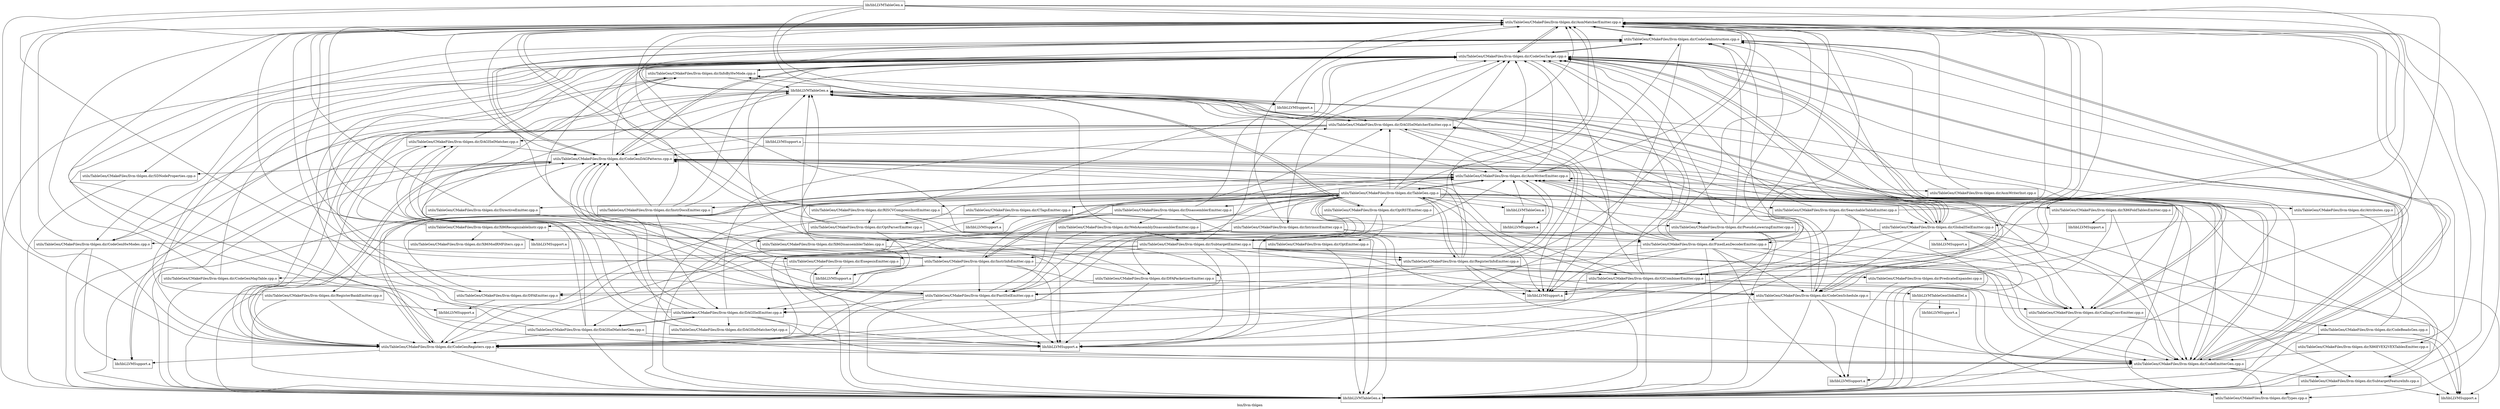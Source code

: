 digraph "bin/llvm-tblgen" {
	label="bin/llvm-tblgen";

	Node0x55b5b5b3a728 [shape=record,shape=record,label="{utils/TableGen/CMakeFiles/llvm-tblgen.dir/AsmMatcherEmitter.cpp.o}"];
	Node0x55b5b5b3a728 -> Node0x55b5b5b34678;
	Node0x55b5b5b3a728 -> Node0x55b5b5b384a0;
	Node0x55b5b5b3a728 -> Node0x55b5b5b3a860;
	Node0x55b5b5b3a728 -> Node0x55b5b5b393a8;
	Node0x55b5b5b3a728 -> Node0x55b5b5b37a10;
	Node0x55b5b5b3a728 -> Node0x55b5b5b37600;
	Node0x55b5b5b34678 [shape=record,shape=record,label="{utils/TableGen/CMakeFiles/llvm-tblgen.dir/CodeGenInstruction.cpp.o}"];
	Node0x55b5b5b34678 -> Node0x55b5b5b3a728;
	Node0x55b5b5b34678 -> Node0x55b5b5b36a38;
	Node0x55b5b5b34678 -> Node0x55b5b5b36488;
	Node0x55b5b5b34678 -> Node0x55b5b5b39820;
	Node0x55b5b5b34678 -> Node0x55b5b5b384a0;
	Node0x55b5b5b34678 -> Node0x55b5b5b35720;
	Node0x55b5b5b34678 -> Node0x55b5b5b37600;
	Node0x55b5b5b384a0 [shape=record,shape=record,label="{utils/TableGen/CMakeFiles/llvm-tblgen.dir/CodeGenTarget.cpp.o}"];
	Node0x55b5b5b384a0 -> Node0x55b5b5b3a728;
	Node0x55b5b5b384a0 -> Node0x55b5b5b34a20;
	Node0x55b5b5b384a0 -> Node0x55b5b5b36a38;
	Node0x55b5b5b384a0 -> Node0x55b5b5b36488;
	Node0x55b5b5b384a0 -> Node0x55b5b5b34950;
	Node0x55b5b5b384a0 -> Node0x55b5b5b34678;
	Node0x55b5b5b384a0 -> Node0x55b5b5b39820;
	Node0x55b5b5b384a0 -> Node0x55b5b5b39548;
	Node0x55b5b5b384a0 -> Node0x55b5b5b3a5f0;
	Node0x55b5b5b384a0 -> Node0x55b5b5b37668;
	Node0x55b5b5b384a0 -> Node0x55b5b5b37a10;
	Node0x55b5b5b384a0 -> Node0x55b5b5b37600;
	Node0x55b5b5b3a860 [shape=record,shape=record,label="{utils/TableGen/CMakeFiles/llvm-tblgen.dir/SubtargetFeatureInfo.cpp.o}"];
	Node0x55b5b5b3a860 -> Node0x55b5b5b397b8;
	Node0x55b5b5b3a860 -> Node0x55b5b5b393a8;
	Node0x55b5b5b3a860 -> Node0x55b5b5b342d0;
	Node0x55b5b5b3a860 -> Node0x55b5b5b37600;
	Node0x55b5b5b393a8 [shape=record,shape=record,label="{utils/TableGen/CMakeFiles/llvm-tblgen.dir/Types.cpp.o}"];
	Node0x55b5b5b37a10 [shape=record,shape=record,label="{lib/libLLVMSupport.a}"];
	Node0x55b5b5b37600 [shape=record,shape=record,label="{lib/libLLVMTableGen.a}"];
	Node0x55b5b5b397b8 [shape=record,shape=record,label="{utils/TableGen/CMakeFiles/llvm-tblgen.dir/AsmWriterEmitter.cpp.o}"];
	Node0x55b5b5b397b8 -> Node0x55b5b5b3a728;
	Node0x55b5b5b397b8 -> Node0x55b5b5b394e0;
	Node0x55b5b5b397b8 -> Node0x55b5b5b34678;
	Node0x55b5b5b397b8 -> Node0x55b5b5b39820;
	Node0x55b5b5b397b8 -> Node0x55b5b5b384a0;
	Node0x55b5b5b397b8 -> Node0x55b5b5b39e38;
	Node0x55b5b5b397b8 -> Node0x55b5b5b393a8;
	Node0x55b5b5b397b8 -> Node0x55b5b5b38368;
	Node0x55b5b5b397b8 -> Node0x55b5b5b37600;
	Node0x55b5b5b394e0 [shape=record,shape=record,label="{utils/TableGen/CMakeFiles/llvm-tblgen.dir/AsmWriterInst.cpp.o}"];
	Node0x55b5b5b394e0 -> Node0x55b5b5b3a728;
	Node0x55b5b5b394e0 -> Node0x55b5b5b34678;
	Node0x55b5b5b394e0 -> Node0x55b5b5b37600;
	Node0x55b5b5b39820 [shape=record,shape=record,label="{utils/TableGen/CMakeFiles/llvm-tblgen.dir/CodeGenRegisters.cpp.o}"];
	Node0x55b5b5b39820 -> Node0x55b5b5b3a728;
	Node0x55b5b5b39820 -> Node0x55b5b5b397b8;
	Node0x55b5b5b39820 -> Node0x55b5b5b36a38;
	Node0x55b5b5b39820 -> Node0x55b5b5b36488;
	Node0x55b5b5b39820 -> Node0x55b5b5b3a5f0;
	Node0x55b5b5b39820 -> Node0x55b5b5b392d8;
	Node0x55b5b5b39820 -> Node0x55b5b5b37600;
	Node0x55b5b5b39e38 [shape=record,shape=record,label="{utils/TableGen/CMakeFiles/llvm-tblgen.dir/TableGen.cpp.o}"];
	Node0x55b5b5b39e38 -> Node0x55b5b5b3a728;
	Node0x55b5b5b39e38 -> Node0x55b5b5b397b8;
	Node0x55b5b5b39e38 -> Node0x55b5b5b353e0;
	Node0x55b5b5b39e38 -> Node0x55b5b5b34a20;
	Node0x55b5b5b39e38 -> Node0x55b5b5b37460;
	Node0x55b5b5b39e38 -> Node0x55b5b5b36a38;
	Node0x55b5b5b39e38 -> Node0x55b5b5b384a0;
	Node0x55b5b5b39e38 -> Node0x55b5b5b38160;
	Node0x55b5b5b39e38 -> Node0x55b5b5b374c8;
	Node0x55b5b5b39e38 -> Node0x55b5b5b34a88;
	Node0x55b5b5b39e38 -> Node0x55b5b5b343a0;
	Node0x55b5b5b39e38 -> Node0x55b5b5b35448;
	Node0x55b5b5b39e38 -> Node0x55b5b5b36420;
	Node0x55b5b5b39e38 -> Node0x55b5b5b37598;
	Node0x55b5b5b39e38 -> Node0x55b5b5b36b08;
	Node0x55b5b5b39e38 -> Node0x55b5b5b379a8;
	Node0x55b5b5b39e38 -> Node0x55b5b5b39ea0;
	Node0x55b5b5b39e38 -> Node0x55b5b5b395b0;
	Node0x55b5b5b39e38 -> Node0x55b5b5b36d78;
	Node0x55b5b5b39e38 -> Node0x55b5b5b364f0;
	Node0x55b5b5b39e38 -> Node0x55b5b5b39a90;
	Node0x55b5b5b39e38 -> Node0x55b5b5b3a450;
	Node0x55b5b5b39e38 -> Node0x55b5b5b381c8;
	Node0x55b5b5b39e38 -> Node0x55b5b5b38c58;
	Node0x55b5b5b39e38 -> Node0x55b5b5b36010;
	Node0x55b5b5b39e38 -> Node0x55b5b5b36bd8;
	Node0x55b5b5b39e38 -> Node0x55b5b5b350a0;
	Node0x55b5b5b39e38 -> Node0x55b5b5b34d60;
	Node0x55b5b5b39e38 -> Node0x55b5b5b38570;
	Node0x55b5b5b39e38 -> Node0x55b5b5b37bb0;
	Node0x55b5b5b39e38 -> Node0x55b5b5b34b58;
	Node0x55b5b5b39e38 -> Node0x55b5b5b37a10;
	Node0x55b5b5b39e38 -> Node0x55b5b5b365c0;
	Node0x55b5b5b38368 [shape=record,shape=record,label="{lib/libLLVMSupport.a}"];
	Node0x55b5b5b353e0 [shape=record,shape=record,label="{utils/TableGen/CMakeFiles/llvm-tblgen.dir/Attributes.cpp.o}"];
	Node0x55b5b5b353e0 -> Node0x55b5b5b342d0;
	Node0x55b5b5b353e0 -> Node0x55b5b5b3a2b0;
	Node0x55b5b5b342d0 [shape=record,shape=record,label="{lib/libLLVMSupport.a}"];
	Node0x55b5b5b3a2b0 [shape=record,shape=record,label="{lib/libLLVMTableGen.a}"];
	Node0x55b5b5b3a2b0 -> Node0x55b5b5b3a728;
	Node0x55b5b5b3a2b0 -> Node0x55b5b5b397b8;
	Node0x55b5b5b3a2b0 -> Node0x55b5b5b36a38;
	Node0x55b5b5b3a2b0 -> Node0x55b5b5b36488;
	Node0x55b5b5b3a2b0 -> Node0x55b5b5b34678;
	Node0x55b5b5b3a2b0 -> Node0x55b5b5b39820;
	Node0x55b5b5b3a2b0 -> Node0x55b5b5b39ea0;
	Node0x55b5b5b3a2b0 -> Node0x55b5b5b3a450;
	Node0x55b5b5b3a2b0 -> Node0x55b5b5b37a10;
	Node0x55b5b5b3a2b0 -> Node0x55b5b5b39c98;
	Node0x55b5b5b34a20 [shape=record,shape=record,label="{utils/TableGen/CMakeFiles/llvm-tblgen.dir/CallingConvEmitter.cpp.o}"];
	Node0x55b5b5b34a20 -> Node0x55b5b5b3a728;
	Node0x55b5b5b34a20 -> Node0x55b5b5b384a0;
	Node0x55b5b5b34a20 -> Node0x55b5b5b342d0;
	Node0x55b5b5b34a20 -> Node0x55b5b5b37600;
	Node0x55b5b5b37460 [shape=record,shape=record,label="{utils/TableGen/CMakeFiles/llvm-tblgen.dir/CodeBeadsGen.cpp.o}"];
	Node0x55b5b5b37460 -> Node0x55b5b5b384a0;
	Node0x55b5b5b37460 -> Node0x55b5b5b342d0;
	Node0x55b5b5b37460 -> Node0x55b5b5b37600;
	Node0x55b5b5b36a38 [shape=record,shape=record,label="{utils/TableGen/CMakeFiles/llvm-tblgen.dir/CodeEmitterGen.cpp.o}"];
	Node0x55b5b5b36a38 -> Node0x55b5b5b3a728;
	Node0x55b5b5b36a38 -> Node0x55b5b5b397b8;
	Node0x55b5b5b36a38 -> Node0x55b5b5b34678;
	Node0x55b5b5b36a38 -> Node0x55b5b5b384a0;
	Node0x55b5b5b36a38 -> Node0x55b5b5b3a5f0;
	Node0x55b5b5b36a38 -> Node0x55b5b5b3a860;
	Node0x55b5b5b36a38 -> Node0x55b5b5b393a8;
	Node0x55b5b5b36a38 -> Node0x55b5b5b38df8;
	Node0x55b5b5b36a38 -> Node0x55b5b5b3a2b0;
	Node0x55b5b5b3a5f0 [shape=record,shape=record,label="{utils/TableGen/CMakeFiles/llvm-tblgen.dir/InfoByHwMode.cpp.o}"];
	Node0x55b5b5b3a5f0 -> Node0x55b5b5b34950;
	Node0x55b5b5b3a5f0 -> Node0x55b5b5b384a0;
	Node0x55b5b5b3a5f0 -> Node0x55b5b5b392d8;
	Node0x55b5b5b3a5f0 -> Node0x55b5b5b3a2b0;
	Node0x55b5b5b38df8 [shape=record,shape=record,label="{lib/libLLVMSupport.a}"];
	Node0x55b5b5b36488 [shape=record,shape=record,label="{utils/TableGen/CMakeFiles/llvm-tblgen.dir/CodeGenDAGPatterns.cpp.o}"];
	Node0x55b5b5b36488 -> Node0x55b5b5b3a728;
	Node0x55b5b5b36488 -> Node0x55b5b5b397b8;
	Node0x55b5b5b36488 -> Node0x55b5b5b34a20;
	Node0x55b5b5b36488 -> Node0x55b5b5b36a38;
	Node0x55b5b5b36488 -> Node0x55b5b5b34678;
	Node0x55b5b5b36488 -> Node0x55b5b5b39820;
	Node0x55b5b5b36488 -> Node0x55b5b5b384a0;
	Node0x55b5b5b36488 -> Node0x55b5b5b3a5f0;
	Node0x55b5b5b36488 -> Node0x55b5b5b37668;
	Node0x55b5b5b36488 -> Node0x55b5b5b392d8;
	Node0x55b5b5b36488 -> Node0x55b5b5b37600;
	Node0x55b5b5b37668 [shape=record,shape=record,label="{utils/TableGen/CMakeFiles/llvm-tblgen.dir/SDNodeProperties.cpp.o}"];
	Node0x55b5b5b37668 -> Node0x55b5b5b37600;
	Node0x55b5b5b392d8 [shape=record,shape=record,label="{lib/libLLVMSupport.a}"];
	Node0x55b5b5b34950 [shape=record,shape=record,label="{utils/TableGen/CMakeFiles/llvm-tblgen.dir/CodeGenHwModes.cpp.o}"];
	Node0x55b5b5b34950 -> Node0x55b5b5b3a728;
	Node0x55b5b5b34950 -> Node0x55b5b5b392d8;
	Node0x55b5b5b34950 -> Node0x55b5b5b37600;
	Node0x55b5b5b35720 [shape=record,shape=record,label="{lib/libLLVMSupport.a}"];
	Node0x55b5b5b39f08 [shape=record,shape=record,label="{utils/TableGen/CMakeFiles/llvm-tblgen.dir/CodeGenMapTable.cpp.o}"];
	Node0x55b5b5b39f08 -> Node0x55b5b5b3a728;
	Node0x55b5b5b39f08 -> Node0x55b5b5b384a0;
	Node0x55b5b5b39f08 -> Node0x55b5b5b35720;
	Node0x55b5b5b39f08 -> Node0x55b5b5b37600;
	Node0x55b5b5b39548 [shape=record,shape=record,label="{utils/TableGen/CMakeFiles/llvm-tblgen.dir/CodeGenSchedule.cpp.o}"];
	Node0x55b5b5b39548 -> Node0x55b5b5b3a728;
	Node0x55b5b5b39548 -> Node0x55b5b5b397b8;
	Node0x55b5b5b39548 -> Node0x55b5b5b34a20;
	Node0x55b5b5b39548 -> Node0x55b5b5b36a38;
	Node0x55b5b5b39548 -> Node0x55b5b5b36488;
	Node0x55b5b5b39548 -> Node0x55b5b5b39820;
	Node0x55b5b5b39548 -> Node0x55b5b5b384a0;
	Node0x55b5b5b39548 -> Node0x55b5b5b38df8;
	Node0x55b5b5b39548 -> Node0x55b5b5b37600;
	Node0x55b5b5b38160 [shape=record,shape=record,label="{utils/TableGen/CMakeFiles/llvm-tblgen.dir/DAGISelEmitter.cpp.o}"];
	Node0x55b5b5b38160 -> Node0x55b5b5b36a38;
	Node0x55b5b5b38160 -> Node0x55b5b5b36488;
	Node0x55b5b5b38160 -> Node0x55b5b5b384a0;
	Node0x55b5b5b38160 -> Node0x55b5b5b374c8;
	Node0x55b5b5b38160 -> Node0x55b5b5b36aa0;
	Node0x55b5b5b38160 -> Node0x55b5b5b35fa8;
	Node0x55b5b5b38160 -> Node0x55b5b5b356b8;
	Node0x55b5b5b38160 -> Node0x55b5b5b35720;
	Node0x55b5b5b38160 -> Node0x55b5b5b3a2b0;
	Node0x55b5b5b374c8 [shape=record,shape=record,label="{utils/TableGen/CMakeFiles/llvm-tblgen.dir/DAGISelMatcherEmitter.cpp.o}"];
	Node0x55b5b5b374c8 -> Node0x55b5b5b3a728;
	Node0x55b5b5b374c8 -> Node0x55b5b5b397b8;
	Node0x55b5b5b374c8 -> Node0x55b5b5b36488;
	Node0x55b5b5b374c8 -> Node0x55b5b5b34950;
	Node0x55b5b5b374c8 -> Node0x55b5b5b39548;
	Node0x55b5b5b374c8 -> Node0x55b5b5b384a0;
	Node0x55b5b5b374c8 -> Node0x55b5b5b356b8;
	Node0x55b5b5b374c8 -> Node0x55b5b5b37a10;
	Node0x55b5b5b374c8 -> Node0x55b5b5b37600;
	Node0x55b5b5b36aa0 [shape=record,shape=record,label="{utils/TableGen/CMakeFiles/llvm-tblgen.dir/DAGISelMatcherGen.cpp.o}"];
	Node0x55b5b5b36aa0 -> Node0x55b5b5b3a728;
	Node0x55b5b5b36aa0 -> Node0x55b5b5b36a38;
	Node0x55b5b5b36aa0 -> Node0x55b5b5b36488;
	Node0x55b5b5b36aa0 -> Node0x55b5b5b34678;
	Node0x55b5b5b36aa0 -> Node0x55b5b5b39820;
	Node0x55b5b5b36aa0 -> Node0x55b5b5b384a0;
	Node0x55b5b5b36aa0 -> Node0x55b5b5b38160;
	Node0x55b5b5b36aa0 -> Node0x55b5b5b356b8;
	Node0x55b5b5b36aa0 -> Node0x55b5b5b35720;
	Node0x55b5b5b36aa0 -> Node0x55b5b5b37600;
	Node0x55b5b5b35fa8 [shape=record,shape=record,label="{utils/TableGen/CMakeFiles/llvm-tblgen.dir/DAGISelMatcherOpt.cpp.o}"];
	Node0x55b5b5b35fa8 -> Node0x55b5b5b36488;
	Node0x55b5b5b35fa8 -> Node0x55b5b5b356b8;
	Node0x55b5b5b35fa8 -> Node0x55b5b5b35720;
	Node0x55b5b5b356b8 [shape=record,shape=record,label="{utils/TableGen/CMakeFiles/llvm-tblgen.dir/DAGISelMatcher.cpp.o}"];
	Node0x55b5b5b356b8 -> Node0x55b5b5b36488;
	Node0x55b5b5b356b8 -> Node0x55b5b5b39820;
	Node0x55b5b5b356b8 -> Node0x55b5b5b384a0;
	Node0x55b5b5b356b8 -> Node0x55b5b5b36ca8;
	Node0x55b5b5b36ca8 [shape=record,shape=record,label="{lib/libLLVMSupport.a}"];
	Node0x55b5b5b34a88 [shape=record,shape=record,label="{utils/TableGen/CMakeFiles/llvm-tblgen.dir/DFAEmitter.cpp.o}"];
	Node0x55b5b5b34a88 -> Node0x55b5b5b3a930;
	Node0x55b5b5b34a88 -> Node0x55b5b5b3a2b0;
	Node0x55b5b5b3a930 [shape=record,shape=record,label="{lib/libLLVMSupport.a}"];
	Node0x55b5b5b343a0 [shape=record,shape=record,label="{utils/TableGen/CMakeFiles/llvm-tblgen.dir/DFAPacketizerEmitter.cpp.o}"];
	Node0x55b5b5b343a0 -> Node0x55b5b5b39548;
	Node0x55b5b5b343a0 -> Node0x55b5b5b384a0;
	Node0x55b5b5b343a0 -> Node0x55b5b5b34a88;
	Node0x55b5b5b343a0 -> Node0x55b5b5b35720;
	Node0x55b5b5b343a0 -> Node0x55b5b5b3a2b0;
	Node0x55b5b5b35448 [shape=record,shape=record,label="{utils/TableGen/CMakeFiles/llvm-tblgen.dir/DirectiveEmitter.cpp.o}"];
	Node0x55b5b5b35448 -> Node0x55b5b5b3a728;
	Node0x55b5b5b35448 -> Node0x55b5b5b36488;
	Node0x55b5b5b35448 -> Node0x55b5b5b35720;
	Node0x55b5b5b35448 -> Node0x55b5b5b37600;
	Node0x55b5b5b36420 [shape=record,shape=record,label="{utils/TableGen/CMakeFiles/llvm-tblgen.dir/DisassemblerEmitter.cpp.o}"];
	Node0x55b5b5b36420 -> Node0x55b5b5b384a0;
	Node0x55b5b5b36420 -> Node0x55b5b5b38ab8;
	Node0x55b5b5b36420 -> Node0x55b5b5b38b20;
	Node0x55b5b5b36420 -> Node0x55b5b5b36690;
	Node0x55b5b5b36420 -> Node0x55b5b5b35ed8;
	Node0x55b5b5b36420 -> Node0x55b5b5b37600;
	Node0x55b5b5b38ab8 [shape=record,shape=record,label="{utils/TableGen/CMakeFiles/llvm-tblgen.dir/FixedLenDecoderEmitter.cpp.o}"];
	Node0x55b5b5b38ab8 -> Node0x55b5b5b3a728;
	Node0x55b5b5b38ab8 -> Node0x55b5b5b397b8;
	Node0x55b5b5b38ab8 -> Node0x55b5b5b34a20;
	Node0x55b5b5b38ab8 -> Node0x55b5b5b36a38;
	Node0x55b5b5b38ab8 -> Node0x55b5b5b36488;
	Node0x55b5b5b38ab8 -> Node0x55b5b5b34678;
	Node0x55b5b5b38ab8 -> Node0x55b5b5b39820;
	Node0x55b5b5b38ab8 -> Node0x55b5b5b39548;
	Node0x55b5b5b38ab8 -> Node0x55b5b5b384a0;
	Node0x55b5b5b38ab8 -> Node0x55b5b5b34a88;
	Node0x55b5b5b38ab8 -> Node0x55b5b5b37598;
	Node0x55b5b5b38ab8 -> Node0x55b5b5b3a5f0;
	Node0x55b5b5b38ab8 -> Node0x55b5b5b38df8;
	Node0x55b5b5b38ab8 -> Node0x55b5b5b37600;
	Node0x55b5b5b38b20 [shape=record,shape=record,label="{utils/TableGen/CMakeFiles/llvm-tblgen.dir/X86DisassemblerTables.cpp.o}"];
	Node0x55b5b5b38b20 -> Node0x55b5b5b3a728;
	Node0x55b5b5b38b20 -> Node0x55b5b5b397b8;
	Node0x55b5b5b38b20 -> Node0x55b5b5b395b0;
	Node0x55b5b5b38b20 -> Node0x55b5b5b36bd8;
	Node0x55b5b5b38b20 -> Node0x55b5b5b36ca8;
	Node0x55b5b5b36690 [shape=record,shape=record,label="{utils/TableGen/CMakeFiles/llvm-tblgen.dir/X86RecognizableInstr.cpp.o}"];
	Node0x55b5b5b36690 -> Node0x55b5b5b3a728;
	Node0x55b5b5b36690 -> Node0x55b5b5b38b20;
	Node0x55b5b5b36690 -> Node0x55b5b5b37050;
	Node0x55b5b5b36690 -> Node0x55b5b5b3a110;
	Node0x55b5b5b36690 -> Node0x55b5b5b3a2b0;
	Node0x55b5b5b35ed8 [shape=record,shape=record,label="{utils/TableGen/CMakeFiles/llvm-tblgen.dir/WebAssemblyDisassemblerEmitter.cpp.o}"];
	Node0x55b5b5b35ed8 -> Node0x55b5b5b36b08;
	Node0x55b5b5b35ed8 -> Node0x55b5b5b34d60;
	Node0x55b5b5b35ed8 -> Node0x55b5b5b342d0;
	Node0x55b5b5b35ed8 -> Node0x55b5b5b3a2b0;
	Node0x55b5b5b37598 [shape=record,shape=record,label="{utils/TableGen/CMakeFiles/llvm-tblgen.dir/ExegesisEmitter.cpp.o}"];
	Node0x55b5b5b37598 -> Node0x55b5b5b3a728;
	Node0x55b5b5b37598 -> Node0x55b5b5b36ca8;
	Node0x55b5b5b37598 -> Node0x55b5b5b37600;
	Node0x55b5b5b36b08 [shape=record,shape=record,label="{utils/TableGen/CMakeFiles/llvm-tblgen.dir/FastISelEmitter.cpp.o}"];
	Node0x55b5b5b36b08 -> Node0x55b5b5b3a728;
	Node0x55b5b5b36b08 -> Node0x55b5b5b397b8;
	Node0x55b5b5b36b08 -> Node0x55b5b5b36a38;
	Node0x55b5b5b36b08 -> Node0x55b5b5b36488;
	Node0x55b5b5b36b08 -> Node0x55b5b5b39820;
	Node0x55b5b5b36b08 -> Node0x55b5b5b384a0;
	Node0x55b5b5b36b08 -> Node0x55b5b5b38160;
	Node0x55b5b5b36b08 -> Node0x55b5b5b35720;
	Node0x55b5b5b36b08 -> Node0x55b5b5b37600;
	Node0x55b5b5b379a8 [shape=record,shape=record,label="{utils/TableGen/CMakeFiles/llvm-tblgen.dir/GICombinerEmitter.cpp.o}"];
	Node0x55b5b5b379a8 -> Node0x55b5b5b3a728;
	Node0x55b5b5b379a8 -> Node0x55b5b5b36a38;
	Node0x55b5b5b379a8 -> Node0x55b5b5b36488;
	Node0x55b5b5b379a8 -> Node0x55b5b5b34678;
	Node0x55b5b5b379a8 -> Node0x55b5b5b39820;
	Node0x55b5b5b379a8 -> Node0x55b5b5b384a0;
	Node0x55b5b5b379a8 -> Node0x55b5b5b374c8;
	Node0x55b5b5b379a8 -> Node0x55b5b5b36b08;
	Node0x55b5b5b379a8 -> Node0x55b5b5b37a10;
	Node0x55b5b5b379a8 -> Node0x55b5b5b37600;
	Node0x55b5b5b379a8 -> Node0x55b5b5b34c90;
	Node0x55b5b5b34c90 [shape=record,shape=record,label="{lib/libLLVMTableGenGlobalISel.a}"];
	Node0x55b5b5b34c90 -> Node0x55b5b5b39af8;
	Node0x55b5b5b34c90 -> Node0x55b5b5b37600;
	Node0x55b5b5b39ea0 [shape=record,shape=record,label="{utils/TableGen/CMakeFiles/llvm-tblgen.dir/GlobalISelEmitter.cpp.o}"];
	Node0x55b5b5b39ea0 -> Node0x55b5b5b3a728;
	Node0x55b5b5b39ea0 -> Node0x55b5b5b397b8;
	Node0x55b5b5b39ea0 -> Node0x55b5b5b34a20;
	Node0x55b5b5b39ea0 -> Node0x55b5b5b36a38;
	Node0x55b5b5b39ea0 -> Node0x55b5b5b36488;
	Node0x55b5b5b39ea0 -> Node0x55b5b5b34950;
	Node0x55b5b5b39ea0 -> Node0x55b5b5b34678;
	Node0x55b5b5b39ea0 -> Node0x55b5b5b39820;
	Node0x55b5b5b39ea0 -> Node0x55b5b5b39548;
	Node0x55b5b5b39ea0 -> Node0x55b5b5b384a0;
	Node0x55b5b5b39ea0 -> Node0x55b5b5b38160;
	Node0x55b5b5b39ea0 -> Node0x55b5b5b374c8;
	Node0x55b5b5b39ea0 -> Node0x55b5b5b36aa0;
	Node0x55b5b5b39ea0 -> Node0x55b5b5b379a8;
	Node0x55b5b5b39ea0 -> Node0x55b5b5b3a860;
	Node0x55b5b5b39ea0 -> Node0x55b5b5b383d0;
	Node0x55b5b5b39ea0 -> Node0x55b5b5b37600;
	Node0x55b5b5b383d0 [shape=record,shape=record,label="{lib/libLLVMSupport.a}"];
	Node0x55b5b5b395b0 [shape=record,shape=record,label="{utils/TableGen/CMakeFiles/llvm-tblgen.dir/InstrInfoEmitter.cpp.o}"];
	Node0x55b5b5b395b0 -> Node0x55b5b5b3a728;
	Node0x55b5b5b395b0 -> Node0x55b5b5b397b8;
	Node0x55b5b5b395b0 -> Node0x55b5b5b36488;
	Node0x55b5b5b395b0 -> Node0x55b5b5b39f08;
	Node0x55b5b5b395b0 -> Node0x55b5b5b39820;
	Node0x55b5b5b395b0 -> Node0x55b5b5b39548;
	Node0x55b5b5b395b0 -> Node0x55b5b5b384a0;
	Node0x55b5b5b395b0 -> Node0x55b5b5b38160;
	Node0x55b5b5b395b0 -> Node0x55b5b5b36b08;
	Node0x55b5b5b395b0 -> Node0x55b5b5b37870;
	Node0x55b5b5b395b0 -> Node0x55b5b5b39e38;
	Node0x55b5b5b395b0 -> Node0x55b5b5b35720;
	Node0x55b5b5b395b0 -> Node0x55b5b5b37600;
	Node0x55b5b5b37870 [shape=record,shape=record,label="{utils/TableGen/CMakeFiles/llvm-tblgen.dir/PredicateExpander.cpp.o}"];
	Node0x55b5b5b37870 -> Node0x55b5b5b34a20;
	Node0x55b5b5b37870 -> Node0x55b5b5b38df8;
	Node0x55b5b5b37870 -> Node0x55b5b5b3a2b0;
	Node0x55b5b5b36d78 [shape=record,shape=record,label="{utils/TableGen/CMakeFiles/llvm-tblgen.dir/InstrDocsEmitter.cpp.o}"];
	Node0x55b5b5b36d78 -> Node0x55b5b5b36488;
	Node0x55b5b5b36d78 -> Node0x55b5b5b34678;
	Node0x55b5b5b36d78 -> Node0x55b5b5b384a0;
	Node0x55b5b5b36d78 -> Node0x55b5b5b38160;
	Node0x55b5b5b36d78 -> Node0x55b5b5b35720;
	Node0x55b5b5b36d78 -> Node0x55b5b5b3a2b0;
	Node0x55b5b5b364f0 [shape=record,shape=record,label="{utils/TableGen/CMakeFiles/llvm-tblgen.dir/IntrinsicEmitter.cpp.o}"];
	Node0x55b5b5b364f0 -> Node0x55b5b5b3a728;
	Node0x55b5b5b364f0 -> Node0x55b5b5b36a38;
	Node0x55b5b5b364f0 -> Node0x55b5b5b39820;
	Node0x55b5b5b364f0 -> Node0x55b5b5b384a0;
	Node0x55b5b5b364f0 -> Node0x55b5b5b36b08;
	Node0x55b5b5b364f0 -> Node0x55b5b5b38ab8;
	Node0x55b5b5b364f0 -> Node0x55b5b5b37a10;
	Node0x55b5b5b364f0 -> Node0x55b5b5b37600;
	Node0x55b5b5b39138 [shape=record,shape=record,label="{utils/TableGen/CMakeFiles/llvm-tblgen.dir/OptEmitter.cpp.o}"];
	Node0x55b5b5b39138 -> Node0x55b5b5b37600;
	Node0x55b5b5b39a90 [shape=record,shape=record,label="{utils/TableGen/CMakeFiles/llvm-tblgen.dir/OptParserEmitter.cpp.o}"];
	Node0x55b5b5b39a90 -> Node0x55b5b5b3a728;
	Node0x55b5b5b39a90 -> Node0x55b5b5b39138;
	Node0x55b5b5b39a90 -> Node0x55b5b5b36ca8;
	Node0x55b5b5b39a90 -> Node0x55b5b5b3a2b0;
	Node0x55b5b5b3a450 [shape=record,shape=record,label="{utils/TableGen/CMakeFiles/llvm-tblgen.dir/OptRSTEmitter.cpp.o}"];
	Node0x55b5b5b3a450 -> Node0x55b5b5b3a728;
	Node0x55b5b5b3a450 -> Node0x55b5b5b39138;
	Node0x55b5b5b3a450 -> Node0x55b5b5b35720;
	Node0x55b5b5b3a450 -> Node0x55b5b5b3a2b0;
	Node0x55b5b5b381c8 [shape=record,shape=record,label="{utils/TableGen/CMakeFiles/llvm-tblgen.dir/PseudoLoweringEmitter.cpp.o}"];
	Node0x55b5b5b381c8 -> Node0x55b5b5b3a728;
	Node0x55b5b5b381c8 -> Node0x55b5b5b34678;
	Node0x55b5b5b381c8 -> Node0x55b5b5b384a0;
	Node0x55b5b5b381c8 -> Node0x55b5b5b38ab8;
	Node0x55b5b5b381c8 -> Node0x55b5b5b35720;
	Node0x55b5b5b381c8 -> Node0x55b5b5b37600;
	Node0x55b5b5b38c58 [shape=record,shape=record,label="{utils/TableGen/CMakeFiles/llvm-tblgen.dir/RISCVCompressInstEmitter.cpp.o}"];
	Node0x55b5b5b38c58 -> Node0x55b5b5b3a728;
	Node0x55b5b5b38c58 -> Node0x55b5b5b34678;
	Node0x55b5b5b38c58 -> Node0x55b5b5b39820;
	Node0x55b5b5b38c58 -> Node0x55b5b5b384a0;
	Node0x55b5b5b38c58 -> Node0x55b5b5b39a90;
	Node0x55b5b5b38c58 -> Node0x55b5b5b381c8;
	Node0x55b5b5b38c58 -> Node0x55b5b5b35720;
	Node0x55b5b5b38c58 -> Node0x55b5b5b37600;
	Node0x55b5b5b36010 [shape=record,shape=record,label="{utils/TableGen/CMakeFiles/llvm-tblgen.dir/RegisterBankEmitter.cpp.o}"];
	Node0x55b5b5b36010 -> Node0x55b5b5b39820;
	Node0x55b5b5b36010 -> Node0x55b5b5b384a0;
	Node0x55b5b5b36010 -> Node0x55b5b5b3a930;
	Node0x55b5b5b36010 -> Node0x55b5b5b37600;
	Node0x55b5b5b36bd8 [shape=record,shape=record,label="{utils/TableGen/CMakeFiles/llvm-tblgen.dir/RegisterInfoEmitter.cpp.o}"];
	Node0x55b5b5b36bd8 -> Node0x55b5b5b3a728;
	Node0x55b5b5b36bd8 -> Node0x55b5b5b397b8;
	Node0x55b5b5b36bd8 -> Node0x55b5b5b36488;
	Node0x55b5b5b36bd8 -> Node0x55b5b5b39820;
	Node0x55b5b5b36bd8 -> Node0x55b5b5b384a0;
	Node0x55b5b5b36bd8 -> Node0x55b5b5b374c8;
	Node0x55b5b5b36bd8 -> Node0x55b5b5b343a0;
	Node0x55b5b5b36bd8 -> Node0x55b5b5b379a8;
	Node0x55b5b5b36bd8 -> Node0x55b5b5b39e38;
	Node0x55b5b5b36bd8 -> Node0x55b5b5b393a8;
	Node0x55b5b5b36bd8 -> Node0x55b5b5b37a10;
	Node0x55b5b5b36bd8 -> Node0x55b5b5b37600;
	Node0x55b5b5b350a0 [shape=record,shape=record,label="{utils/TableGen/CMakeFiles/llvm-tblgen.dir/SearchableTableEmitter.cpp.o}"];
	Node0x55b5b5b350a0 -> Node0x55b5b5b3a728;
	Node0x55b5b5b350a0 -> Node0x55b5b5b384a0;
	Node0x55b5b5b350a0 -> Node0x55b5b5b38ab8;
	Node0x55b5b5b350a0 -> Node0x55b5b5b39ea0;
	Node0x55b5b5b350a0 -> Node0x55b5b5b35720;
	Node0x55b5b5b350a0 -> Node0x55b5b5b37600;
	Node0x55b5b5b34d60 [shape=record,shape=record,label="{utils/TableGen/CMakeFiles/llvm-tblgen.dir/SubtargetEmitter.cpp.o}"];
	Node0x55b5b5b34d60 -> Node0x55b5b5b3a728;
	Node0x55b5b5b34d60 -> Node0x55b5b5b397b8;
	Node0x55b5b5b34d60 -> Node0x55b5b5b34a20;
	Node0x55b5b5b34d60 -> Node0x55b5b5b36a38;
	Node0x55b5b5b34d60 -> Node0x55b5b5b39820;
	Node0x55b5b5b34d60 -> Node0x55b5b5b39548;
	Node0x55b5b5b34d60 -> Node0x55b5b5b384a0;
	Node0x55b5b5b34d60 -> Node0x55b5b5b36b08;
	Node0x55b5b5b34d60 -> Node0x55b5b5b395b0;
	Node0x55b5b5b34d60 -> Node0x55b5b5b37870;
	Node0x55b5b5b34d60 -> Node0x55b5b5b36bd8;
	Node0x55b5b5b34d60 -> Node0x55b5b5b35720;
	Node0x55b5b5b34d60 -> Node0x55b5b5b37600;
	Node0x55b5b5b38570 [shape=record,shape=record,label="{utils/TableGen/CMakeFiles/llvm-tblgen.dir/X86EVEX2VEXTablesEmitter.cpp.o}"];
	Node0x55b5b5b38570 -> Node0x55b5b5b36a38;
	Node0x55b5b5b38570 -> Node0x55b5b5b384a0;
	Node0x55b5b5b38570 -> Node0x55b5b5b342d0;
	Node0x55b5b5b38570 -> Node0x55b5b5b37600;
	Node0x55b5b5b37bb0 [shape=record,shape=record,label="{utils/TableGen/CMakeFiles/llvm-tblgen.dir/X86FoldTablesEmitter.cpp.o}"];
	Node0x55b5b5b37bb0 -> Node0x55b5b5b36a38;
	Node0x55b5b5b37bb0 -> Node0x55b5b5b384a0;
	Node0x55b5b5b37bb0 -> Node0x55b5b5b39478;
	Node0x55b5b5b37bb0 -> Node0x55b5b5b37600;
	Node0x55b5b5b34b58 [shape=record,shape=record,label="{utils/TableGen/CMakeFiles/llvm-tblgen.dir/CTagsEmitter.cpp.o}"];
	Node0x55b5b5b34b58 -> Node0x55b5b5b374c8;
	Node0x55b5b5b34b58 -> Node0x55b5b5b34338;
	Node0x55b5b5b34b58 -> Node0x55b5b5b37600;
	Node0x55b5b5b365c0 [shape=record,shape=record,label="{lib/libLLVMTableGen.a}"];
	Node0x55b5b5b365c0 -> Node0x55b5b5b397b8;
	Node0x55b5b5b365c0 -> Node0x55b5b5b38368;
	Node0x55b5b5b39478 [shape=record,shape=record,label="{lib/libLLVMSupport.a}"];
	Node0x55b5b5b37050 [shape=record,shape=record,label="{utils/TableGen/CMakeFiles/llvm-tblgen.dir/X86ModRMFilters.cpp.o}"];
	Node0x55b5b5b3a110 [shape=record,shape=record,label="{lib/libLLVMSupport.a}"];
	Node0x55b5b5b34338 [shape=record,shape=record,label="{lib/libLLVMSupport.a}"];
	Node0x55b5b5b35580 [shape=record,shape=record,label="{lib/libLLVMSupport.a}"];
	Node0x55b5b5b35580 -> Node0x55b5b5b36488;
	Node0x55b5b5b35580 -> Node0x55b5b5b39ea0;
	Node0x55b5b5b35928 [shape=record,shape=record,label="{lib/libLLVMTableGen.a}"];
	Node0x55b5b5b35928 -> Node0x55b5b5b3a728;
	Node0x55b5b5b35928 -> Node0x55b5b5b39820;
	Node0x55b5b5b35928 -> Node0x55b5b5b374c8;
	Node0x55b5b5b35928 -> Node0x55b5b5b36b08;
	Node0x55b5b5b35928 -> Node0x55b5b5b379a8;
	Node0x55b5b5b35928 -> Node0x55b5b5b39ea0;
	Node0x55b5b5b35928 -> Node0x55b5b5b37a10;
	Node0x55b5b5b35928 -> Node0x55b5b5b39c98;
	Node0x55b5b5b39c98 [shape=record,shape=record,label="{lib/libLLVMSupport.a}"];
	Node0x55b5b5b39c98 -> Node0x55b5b5b3a728;
	Node0x55b5b5b39c98 -> Node0x55b5b5b374c8;
	Node0x55b5b5b39af8 [shape=record,shape=record,label="{lib/libLLVMSupport.a}"];
}
